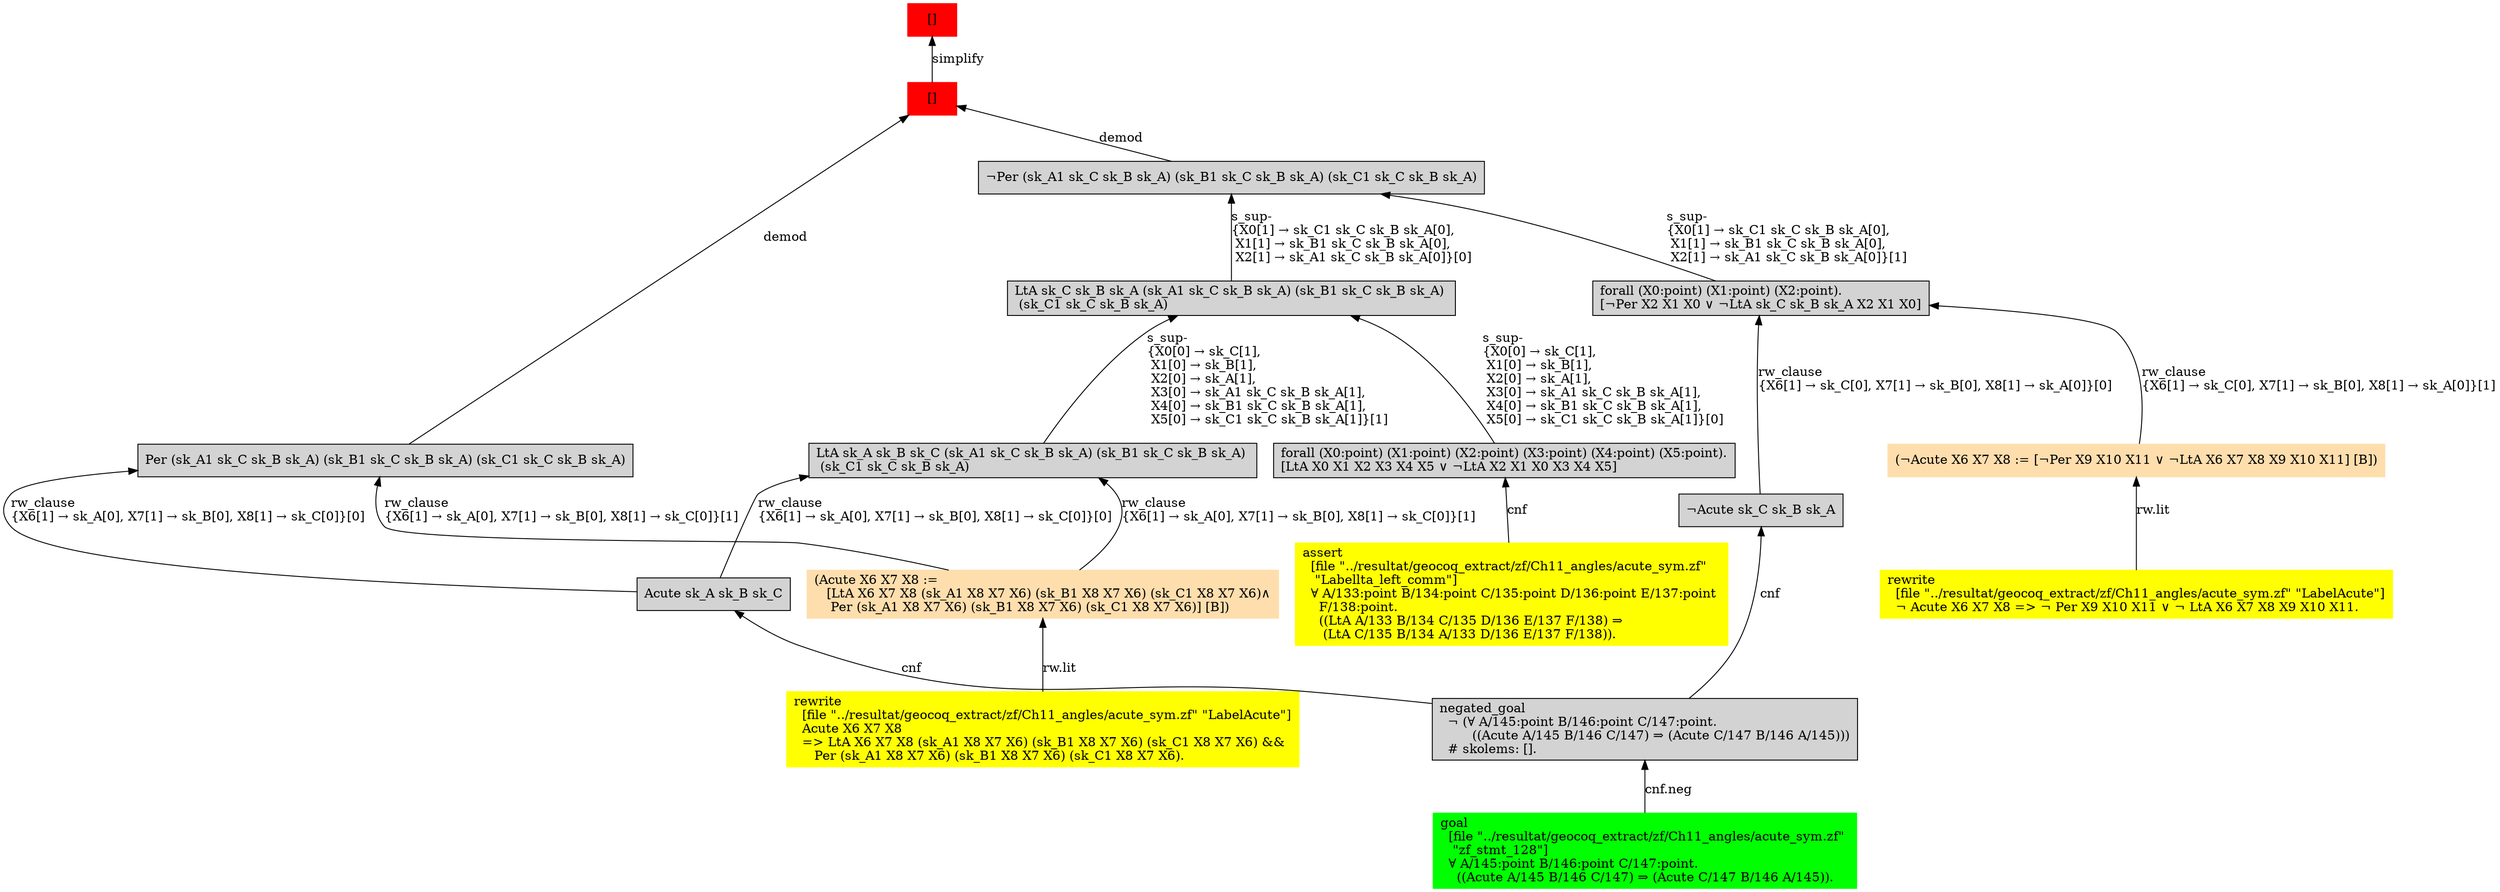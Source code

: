 digraph "unsat_graph" {
  vertex_0 [color=red, label="[]", shape=box, style=filled];
  vertex_0 -> vertex_1 [label="simplify", dir="back"];
  vertex_1 [color=red, label="[]", shape=box, style=filled];
  vertex_1 -> vertex_2 [label="demod", dir="back"];
  vertex_2 [shape=box, label="Per (sk_A1 sk_C sk_B sk_A) (sk_B1 sk_C sk_B sk_A) (sk_C1 sk_C sk_B sk_A)\l", style=filled];
  vertex_2 -> vertex_3 [label="rw_clause\l\{X6[1] → sk_A[0], X7[1] → sk_B[0], X8[1] → sk_C[0]\}[1]\l", dir="back"];
  vertex_3 [color=navajowhite, shape=box, label="(Acute X6 X7 X8 :=\l   [LtA X6 X7 X8 (sk_A1 X8 X7 X6) (sk_B1 X8 X7 X6) (sk_C1 X8 X7 X6)∧\l    Per (sk_A1 X8 X7 X6) (sk_B1 X8 X7 X6) (sk_C1 X8 X7 X6)] [B])\l", style=filled];
  vertex_3 -> vertex_4 [label="rw.lit", dir="back"];
  vertex_4 [color=yellow, shape=box, label="rewrite\l  [file \"../resultat/geocoq_extract/zf/Ch11_angles/acute_sym.zf\" \"LabelAcute\"]\l  Acute X6 X7 X8\l  =\> LtA X6 X7 X8 (sk_A1 X8 X7 X6) (sk_B1 X8 X7 X6) (sk_C1 X8 X7 X6) && \l     Per (sk_A1 X8 X7 X6) (sk_B1 X8 X7 X6) (sk_C1 X8 X7 X6).\l", style=filled];
  vertex_2 -> vertex_5 [label="rw_clause\l\{X6[1] → sk_A[0], X7[1] → sk_B[0], X8[1] → sk_C[0]\}[0]\l", dir="back"];
  vertex_5 [shape=box, label="Acute sk_A sk_B sk_C\l", style=filled];
  vertex_5 -> vertex_6 [label="cnf", dir="back"];
  vertex_6 [shape=box, label="negated_goal\l  ¬ (∀ A/145:point B/146:point C/147:point.\l        ((Acute A/145 B/146 C/147) ⇒ (Acute C/147 B/146 A/145)))\l  # skolems: [].\l", style=filled];
  vertex_6 -> vertex_7 [label="cnf.neg", dir="back"];
  vertex_7 [color=green, shape=box, label="goal\l  [file \"../resultat/geocoq_extract/zf/Ch11_angles/acute_sym.zf\" \l   \"zf_stmt_128\"]\l  ∀ A/145:point B/146:point C/147:point.\l    ((Acute A/145 B/146 C/147) ⇒ (Acute C/147 B/146 A/145)).\l", style=filled];
  vertex_1 -> vertex_8 [label="demod", dir="back"];
  vertex_8 [shape=box, label="¬Per (sk_A1 sk_C sk_B sk_A) (sk_B1 sk_C sk_B sk_A) (sk_C1 sk_C sk_B sk_A)\l", style=filled];
  vertex_8 -> vertex_9 [label="s_sup-\l\{X0[1] → sk_C1 sk_C sk_B sk_A[0], \l X1[1] → sk_B1 sk_C sk_B sk_A[0], \l X2[1] → sk_A1 sk_C sk_B sk_A[0]\}[1]\l", dir="back"];
  vertex_9 [shape=box, label="forall (X0:point) (X1:point) (X2:point).\l[¬Per X2 X1 X0 ∨ ¬LtA sk_C sk_B sk_A X2 X1 X0]\l", style=filled];
  vertex_9 -> vertex_10 [label="rw_clause\l\{X6[1] → sk_C[0], X7[1] → sk_B[0], X8[1] → sk_A[0]\}[1]\l", dir="back"];
  vertex_10 [color=navajowhite, shape=box, label="(¬Acute X6 X7 X8 := [¬Per X9 X10 X11 ∨ ¬LtA X6 X7 X8 X9 X10 X11] [B])\l", style=filled];
  vertex_10 -> vertex_11 [label="rw.lit", dir="back"];
  vertex_11 [color=yellow, shape=box, label="rewrite\l  [file \"../resultat/geocoq_extract/zf/Ch11_angles/acute_sym.zf\" \"LabelAcute\"]\l  ¬ Acute X6 X7 X8 =\> ¬ Per X9 X10 X11 ∨ ¬ LtA X6 X7 X8 X9 X10 X11.\l", style=filled];
  vertex_9 -> vertex_12 [label="rw_clause\l\{X6[1] → sk_C[0], X7[1] → sk_B[0], X8[1] → sk_A[0]\}[0]\l", dir="back"];
  vertex_12 [shape=box, label="¬Acute sk_C sk_B sk_A\l", style=filled];
  vertex_12 -> vertex_6 [label="cnf", dir="back"];
  vertex_8 -> vertex_13 [label="s_sup-\l\{X0[1] → sk_C1 sk_C sk_B sk_A[0], \l X1[1] → sk_B1 sk_C sk_B sk_A[0], \l X2[1] → sk_A1 sk_C sk_B sk_A[0]\}[0]\l", dir="back"];
  vertex_13 [shape=box, label="LtA sk_C sk_B sk_A (sk_A1 sk_C sk_B sk_A) (sk_B1 sk_C sk_B sk_A) \l (sk_C1 sk_C sk_B sk_A)\l", style=filled];
  vertex_13 -> vertex_14 [label="s_sup-\l\{X0[0] → sk_C[1], \l X1[0] → sk_B[1], \l X2[0] → sk_A[1], \l X3[0] → sk_A1 sk_C sk_B sk_A[1], \l X4[0] → sk_B1 sk_C sk_B sk_A[1], \l X5[0] → sk_C1 sk_C sk_B sk_A[1]\}[0]\l", dir="back"];
  vertex_14 [shape=box, label="forall (X0:point) (X1:point) (X2:point) (X3:point) (X4:point) (X5:point).\l[LtA X0 X1 X2 X3 X4 X5 ∨ ¬LtA X2 X1 X0 X3 X4 X5]\l", style=filled];
  vertex_14 -> vertex_15 [label="cnf", dir="back"];
  vertex_15 [color=yellow, shape=box, label="assert\l  [file \"../resultat/geocoq_extract/zf/Ch11_angles/acute_sym.zf\" \l   \"Labellta_left_comm\"]\l  ∀ A/133:point B/134:point C/135:point D/136:point E/137:point \l    F/138:point.\l    ((LtA A/133 B/134 C/135 D/136 E/137 F/138) ⇒\l     (LtA C/135 B/134 A/133 D/136 E/137 F/138)).\l", style=filled];
  vertex_13 -> vertex_16 [label="s_sup-\l\{X0[0] → sk_C[1], \l X1[0] → sk_B[1], \l X2[0] → sk_A[1], \l X3[0] → sk_A1 sk_C sk_B sk_A[1], \l X4[0] → sk_B1 sk_C sk_B sk_A[1], \l X5[0] → sk_C1 sk_C sk_B sk_A[1]\}[1]\l", dir="back"];
  vertex_16 [shape=box, label="LtA sk_A sk_B sk_C (sk_A1 sk_C sk_B sk_A) (sk_B1 sk_C sk_B sk_A) \l (sk_C1 sk_C sk_B sk_A)\l", style=filled];
  vertex_16 -> vertex_3 [label="rw_clause\l\{X6[1] → sk_A[0], X7[1] → sk_B[0], X8[1] → sk_C[0]\}[1]\l", dir="back"];
  vertex_16 -> vertex_5 [label="rw_clause\l\{X6[1] → sk_A[0], X7[1] → sk_B[0], X8[1] → sk_C[0]\}[0]\l", dir="back"];
  }


